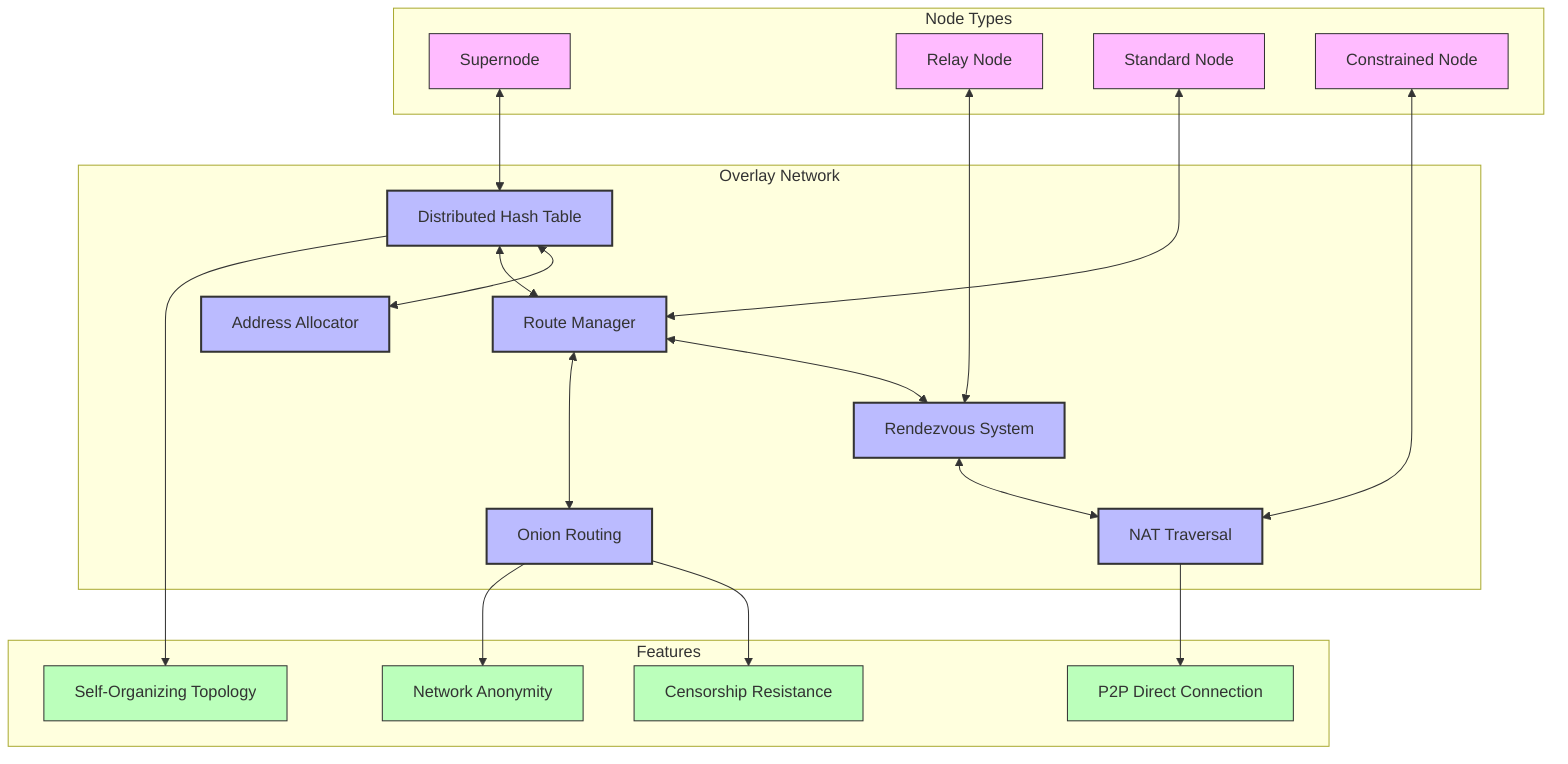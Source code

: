 graph TD
    subgraph "Overlay Network"
        DHT[Distributed Hash Table]
        ADDR[Address Allocator]
        ROUTE[Route Manager]
        RENDEZVOUS[Rendezvous System]
        NAT[NAT Traversal]
        ONION[Onion Routing]
    end
    
    DHT <--> ADDR
    DHT <--> ROUTE
    ROUTE <--> RENDEZVOUS
    RENDEZVOUS <--> NAT
    ROUTE <--> ONION
    
    subgraph "Node Types"
        SUPER[Supernode]
        RELAY[Relay Node]
        STANDARD[Standard Node]
        CONSTRAINED[Constrained Node]
    end
    
    SUPER <--> DHT
    RELAY <--> RENDEZVOUS
    STANDARD <--> ROUTE
    CONSTRAINED <--> NAT
    
    subgraph "Features"
        CENSOR[Censorship Resistance]
        P2P[P2P Direct Connection]
        ANON[Network Anonymity]
        SELF[Self-Organizing Topology]
    end
    
    ONION --> CENSOR
    ONION --> ANON
    NAT --> P2P
    DHT --> SELF
    
    classDef overlay fill:#bbf,stroke:#333,stroke-width:2px
    classDef nodes fill:#fbf,stroke:#333,stroke-width:1px
    classDef features fill:#bfb,stroke:#333,stroke-width:1px
    
    class DHT,ADDR,ROUTE,RENDEZVOUS,NAT,ONION overlay
    class SUPER,RELAY,STANDARD,CONSTRAINED nodes
    class CENSOR,P2P,ANON,SELF features